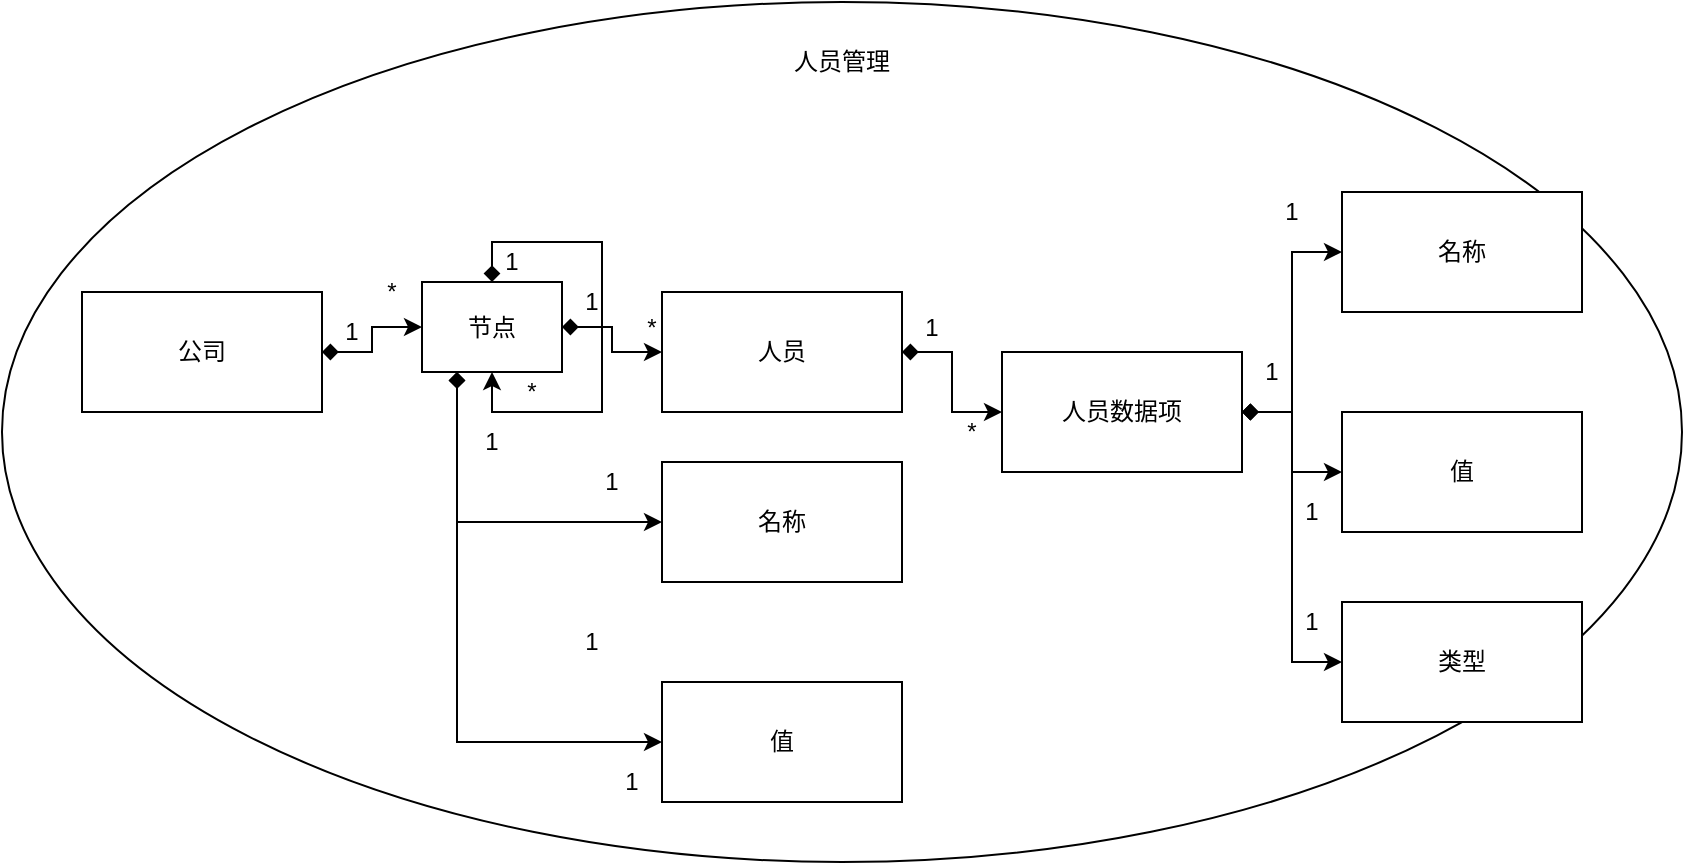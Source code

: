 <mxfile version="14.6.13" type="device"><diagram id="xRdCSwSVsr6p89uFLHoq" name="第 1 页"><mxGraphModel dx="946" dy="1841" grid="1" gridSize="10" guides="1" tooltips="1" connect="1" arrows="1" fold="1" page="1" pageScale="1" pageWidth="827" pageHeight="1169" math="0" shadow="0"><root><mxCell id="0"/><mxCell id="1" parent="0"/><mxCell id="i8Q4TLIBfrBW8SI0VJ0Z-11" value="" style="ellipse;whiteSpace=wrap;html=1;" vertex="1" parent="1"><mxGeometry x="30" y="-30" width="840" height="430" as="geometry"/></mxCell><mxCell id="i8Q4TLIBfrBW8SI0VJ0Z-12" value="人员管理" style="text;html=1;strokeColor=none;fillColor=none;align=center;verticalAlign=middle;whiteSpace=wrap;rounded=0;" vertex="1" parent="1"><mxGeometry x="420" y="-10" width="60" height="20" as="geometry"/></mxCell><mxCell id="i8Q4TLIBfrBW8SI0VJ0Z-17" style="edgeStyle=orthogonalEdgeStyle;rounded=0;orthogonalLoop=1;jettySize=auto;html=1;entryX=0;entryY=0.5;entryDx=0;entryDy=0;startArrow=diamond;startFill=1;" edge="1" parent="1" source="i8Q4TLIBfrBW8SI0VJ0Z-14" target="i8Q4TLIBfrBW8SI0VJ0Z-15"><mxGeometry relative="1" as="geometry"/></mxCell><mxCell id="i8Q4TLIBfrBW8SI0VJ0Z-14" value="公司" style="rounded=0;whiteSpace=wrap;html=1;" vertex="1" parent="1"><mxGeometry x="70" y="115" width="120" height="60" as="geometry"/></mxCell><mxCell id="i8Q4TLIBfrBW8SI0VJ0Z-1" value="人员" style="rounded=0;whiteSpace=wrap;html=1;" vertex="1" parent="1"><mxGeometry x="360" y="115" width="120" height="60" as="geometry"/></mxCell><mxCell id="i8Q4TLIBfrBW8SI0VJ0Z-3" style="edgeStyle=orthogonalEdgeStyle;rounded=0;orthogonalLoop=1;jettySize=auto;html=1;entryX=0;entryY=0.5;entryDx=0;entryDy=0;startArrow=diamond;startFill=1;" edge="1" parent="1" source="i8Q4TLIBfrBW8SI0VJ0Z-1" target="i8Q4TLIBfrBW8SI0VJ0Z-2"><mxGeometry x="40" y="-30" as="geometry"/></mxCell><mxCell id="i8Q4TLIBfrBW8SI0VJ0Z-39" style="edgeStyle=orthogonalEdgeStyle;rounded=0;orthogonalLoop=1;jettySize=auto;html=1;entryX=0;entryY=0.5;entryDx=0;entryDy=0;startArrow=diamond;startFill=1;" edge="1" parent="1" source="i8Q4TLIBfrBW8SI0VJ0Z-2" target="i8Q4TLIBfrBW8SI0VJ0Z-38"><mxGeometry relative="1" as="geometry"/></mxCell><mxCell id="i8Q4TLIBfrBW8SI0VJ0Z-2" value="人员数据项" style="rounded=0;whiteSpace=wrap;html=1;" vertex="1" parent="1"><mxGeometry x="530" y="145" width="120" height="60" as="geometry"/></mxCell><mxCell id="i8Q4TLIBfrBW8SI0VJ0Z-4" value="名称" style="rounded=0;whiteSpace=wrap;html=1;" vertex="1" parent="1"><mxGeometry x="700" y="65" width="120" height="60" as="geometry"/></mxCell><mxCell id="i8Q4TLIBfrBW8SI0VJ0Z-6" style="edgeStyle=orthogonalEdgeStyle;rounded=0;orthogonalLoop=1;jettySize=auto;html=1;entryX=0;entryY=0.5;entryDx=0;entryDy=0;startArrow=diamond;startFill=1;" edge="1" parent="1" source="i8Q4TLIBfrBW8SI0VJ0Z-2" target="i8Q4TLIBfrBW8SI0VJ0Z-4"><mxGeometry x="40" y="-30" as="geometry"/></mxCell><mxCell id="i8Q4TLIBfrBW8SI0VJ0Z-5" value="值" style="rounded=0;whiteSpace=wrap;html=1;" vertex="1" parent="1"><mxGeometry x="700" y="175" width="120" height="60" as="geometry"/></mxCell><mxCell id="i8Q4TLIBfrBW8SI0VJ0Z-7" style="edgeStyle=orthogonalEdgeStyle;rounded=0;orthogonalLoop=1;jettySize=auto;html=1;entryX=0;entryY=0.5;entryDx=0;entryDy=0;startArrow=diamond;startFill=1;" edge="1" parent="1" source="i8Q4TLIBfrBW8SI0VJ0Z-2" target="i8Q4TLIBfrBW8SI0VJ0Z-5"><mxGeometry x="40" y="-30" as="geometry"/></mxCell><mxCell id="i8Q4TLIBfrBW8SI0VJ0Z-8" value="1" style="text;html=1;strokeColor=none;fillColor=none;align=center;verticalAlign=middle;whiteSpace=wrap;rounded=0;" vertex="1" parent="1"><mxGeometry x="650" y="145" width="30" height="20" as="geometry"/></mxCell><mxCell id="i8Q4TLIBfrBW8SI0VJ0Z-9" value="1" style="text;html=1;strokeColor=none;fillColor=none;align=center;verticalAlign=middle;whiteSpace=wrap;rounded=0;" vertex="1" parent="1"><mxGeometry x="660" y="65" width="30" height="20" as="geometry"/></mxCell><mxCell id="i8Q4TLIBfrBW8SI0VJ0Z-10" value="1" style="text;html=1;strokeColor=none;fillColor=none;align=center;verticalAlign=middle;whiteSpace=wrap;rounded=0;" vertex="1" parent="1"><mxGeometry x="670" y="215" width="30" height="20" as="geometry"/></mxCell><mxCell id="i8Q4TLIBfrBW8SI0VJ0Z-19" style="edgeStyle=orthogonalEdgeStyle;rounded=0;orthogonalLoop=1;jettySize=auto;html=1;entryX=0;entryY=0.5;entryDx=0;entryDy=0;startArrow=diamond;startFill=1;" edge="1" parent="1" source="i8Q4TLIBfrBW8SI0VJ0Z-15" target="i8Q4TLIBfrBW8SI0VJ0Z-1"><mxGeometry relative="1" as="geometry"/></mxCell><mxCell id="i8Q4TLIBfrBW8SI0VJ0Z-15" value="节点" style="rounded=0;whiteSpace=wrap;html=1;" vertex="1" parent="1"><mxGeometry x="240" y="110" width="70" height="45" as="geometry"/></mxCell><mxCell id="i8Q4TLIBfrBW8SI0VJ0Z-18" style="edgeStyle=orthogonalEdgeStyle;rounded=0;orthogonalLoop=1;jettySize=auto;html=1;entryX=0.5;entryY=1;entryDx=0;entryDy=0;startArrow=diamond;startFill=1;" edge="1" parent="1" source="i8Q4TLIBfrBW8SI0VJ0Z-15" target="i8Q4TLIBfrBW8SI0VJ0Z-15"><mxGeometry relative="1" as="geometry"/></mxCell><mxCell id="i8Q4TLIBfrBW8SI0VJ0Z-20" value="名称" style="rounded=0;whiteSpace=wrap;html=1;" vertex="1" parent="1"><mxGeometry x="360" y="200" width="120" height="60" as="geometry"/></mxCell><mxCell id="i8Q4TLIBfrBW8SI0VJ0Z-21" style="edgeStyle=orthogonalEdgeStyle;rounded=0;orthogonalLoop=1;jettySize=auto;html=1;entryX=0;entryY=0.5;entryDx=0;entryDy=0;startArrow=diamond;startFill=1;exitX=0.25;exitY=1;exitDx=0;exitDy=0;" edge="1" parent="1" target="i8Q4TLIBfrBW8SI0VJ0Z-20" source="i8Q4TLIBfrBW8SI0VJ0Z-15"><mxGeometry x="-300" y="105" as="geometry"><mxPoint x="310" y="310" as="sourcePoint"/></mxGeometry></mxCell><mxCell id="i8Q4TLIBfrBW8SI0VJ0Z-22" value="值" style="rounded=0;whiteSpace=wrap;html=1;" vertex="1" parent="1"><mxGeometry x="360" y="310" width="120" height="60" as="geometry"/></mxCell><mxCell id="i8Q4TLIBfrBW8SI0VJ0Z-23" style="edgeStyle=orthogonalEdgeStyle;rounded=0;orthogonalLoop=1;jettySize=auto;html=1;entryX=0;entryY=0.5;entryDx=0;entryDy=0;startArrow=diamond;startFill=1;exitX=0.25;exitY=1;exitDx=0;exitDy=0;" edge="1" parent="1" target="i8Q4TLIBfrBW8SI0VJ0Z-22" source="i8Q4TLIBfrBW8SI0VJ0Z-15"><mxGeometry x="-300" y="105" as="geometry"><mxPoint x="310" y="310" as="sourcePoint"/></mxGeometry></mxCell><mxCell id="i8Q4TLIBfrBW8SI0VJ0Z-24" value="1" style="text;html=1;strokeColor=none;fillColor=none;align=center;verticalAlign=middle;whiteSpace=wrap;rounded=0;" vertex="1" parent="1"><mxGeometry x="310" y="280" width="30" height="20" as="geometry"/></mxCell><mxCell id="i8Q4TLIBfrBW8SI0VJ0Z-25" value="1" style="text;html=1;strokeColor=none;fillColor=none;align=center;verticalAlign=middle;whiteSpace=wrap;rounded=0;" vertex="1" parent="1"><mxGeometry x="320" y="200" width="30" height="20" as="geometry"/></mxCell><mxCell id="i8Q4TLIBfrBW8SI0VJ0Z-26" value="1" style="text;html=1;strokeColor=none;fillColor=none;align=center;verticalAlign=middle;whiteSpace=wrap;rounded=0;" vertex="1" parent="1"><mxGeometry x="330" y="350" width="30" height="20" as="geometry"/></mxCell><mxCell id="i8Q4TLIBfrBW8SI0VJ0Z-28" value="1" style="text;html=1;strokeColor=none;fillColor=none;align=center;verticalAlign=middle;whiteSpace=wrap;rounded=0;" vertex="1" parent="1"><mxGeometry x="260" y="180" width="30" height="20" as="geometry"/></mxCell><mxCell id="i8Q4TLIBfrBW8SI0VJ0Z-29" value="1" style="text;html=1;strokeColor=none;fillColor=none;align=center;verticalAlign=middle;whiteSpace=wrap;rounded=0;" vertex="1" parent="1"><mxGeometry x="190" y="125" width="30" height="20" as="geometry"/></mxCell><mxCell id="i8Q4TLIBfrBW8SI0VJ0Z-30" value="*" style="text;html=1;strokeColor=none;fillColor=none;align=center;verticalAlign=middle;whiteSpace=wrap;rounded=0;" vertex="1" parent="1"><mxGeometry x="210" y="105" width="30" height="20" as="geometry"/></mxCell><mxCell id="i8Q4TLIBfrBW8SI0VJ0Z-31" value="1" style="text;html=1;strokeColor=none;fillColor=none;align=center;verticalAlign=middle;whiteSpace=wrap;rounded=0;" vertex="1" parent="1"><mxGeometry x="270" y="90" width="30" height="20" as="geometry"/></mxCell><mxCell id="i8Q4TLIBfrBW8SI0VJ0Z-32" value="*" style="text;html=1;strokeColor=none;fillColor=none;align=center;verticalAlign=middle;whiteSpace=wrap;rounded=0;" vertex="1" parent="1"><mxGeometry x="280" y="155" width="30" height="20" as="geometry"/></mxCell><mxCell id="i8Q4TLIBfrBW8SI0VJ0Z-33" value="1" style="text;html=1;strokeColor=none;fillColor=none;align=center;verticalAlign=middle;whiteSpace=wrap;rounded=0;" vertex="1" parent="1"><mxGeometry x="310" y="110" width="30" height="20" as="geometry"/></mxCell><mxCell id="i8Q4TLIBfrBW8SI0VJ0Z-34" value="*" style="text;html=1;strokeColor=none;fillColor=none;align=center;verticalAlign=middle;whiteSpace=wrap;rounded=0;" vertex="1" parent="1"><mxGeometry x="340" y="122.5" width="30" height="20" as="geometry"/></mxCell><mxCell id="i8Q4TLIBfrBW8SI0VJ0Z-35" value="1" style="text;html=1;strokeColor=none;fillColor=none;align=center;verticalAlign=middle;whiteSpace=wrap;rounded=0;" vertex="1" parent="1"><mxGeometry x="480" y="122.5" width="30" height="20" as="geometry"/></mxCell><mxCell id="i8Q4TLIBfrBW8SI0VJ0Z-36" value="*" style="text;html=1;strokeColor=none;fillColor=none;align=center;verticalAlign=middle;whiteSpace=wrap;rounded=0;" vertex="1" parent="1"><mxGeometry x="500" y="175" width="30" height="20" as="geometry"/></mxCell><mxCell id="i8Q4TLIBfrBW8SI0VJ0Z-38" value="类型" style="rounded=0;whiteSpace=wrap;html=1;" vertex="1" parent="1"><mxGeometry x="700" y="270" width="120" height="60" as="geometry"/></mxCell><mxCell id="i8Q4TLIBfrBW8SI0VJ0Z-40" value="1" style="text;html=1;strokeColor=none;fillColor=none;align=center;verticalAlign=middle;whiteSpace=wrap;rounded=0;" vertex="1" parent="1"><mxGeometry x="670" y="270" width="30" height="20" as="geometry"/></mxCell></root></mxGraphModel></diagram></mxfile>